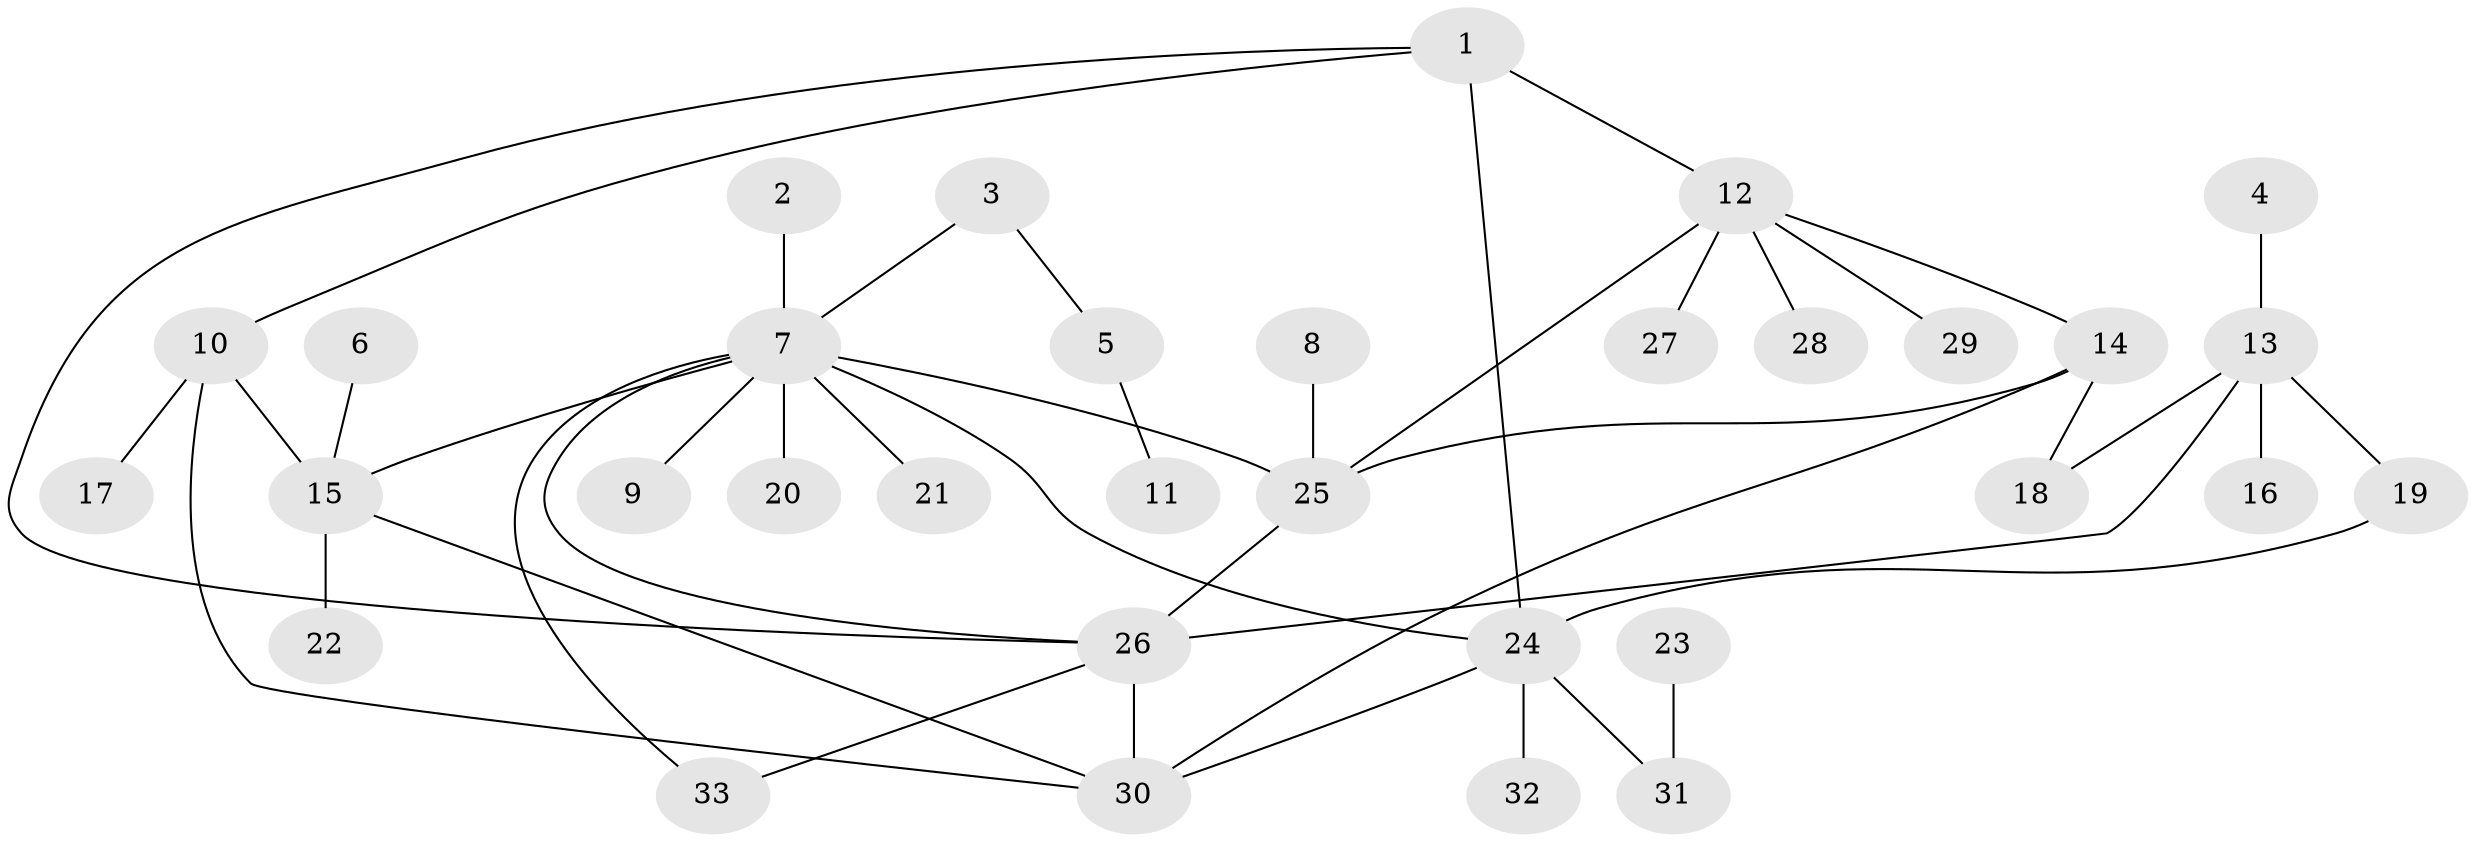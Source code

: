 // original degree distribution, {3: 0.046153846153846156, 8: 0.046153846153846156, 4: 0.07692307692307693, 5: 0.015384615384615385, 7: 0.03076923076923077, 6: 0.046153846153846156, 2: 0.12307692307692308, 13: 0.015384615384615385, 1: 0.6}
// Generated by graph-tools (version 1.1) at 2025/02/03/09/25 03:02:37]
// undirected, 33 vertices, 44 edges
graph export_dot {
graph [start="1"]
  node [color=gray90,style=filled];
  1;
  2;
  3;
  4;
  5;
  6;
  7;
  8;
  9;
  10;
  11;
  12;
  13;
  14;
  15;
  16;
  17;
  18;
  19;
  20;
  21;
  22;
  23;
  24;
  25;
  26;
  27;
  28;
  29;
  30;
  31;
  32;
  33;
  1 -- 10 [weight=1.0];
  1 -- 12 [weight=1.0];
  1 -- 24 [weight=2.0];
  1 -- 26 [weight=1.0];
  2 -- 7 [weight=2.0];
  3 -- 5 [weight=1.0];
  3 -- 7 [weight=1.0];
  4 -- 13 [weight=1.0];
  5 -- 11 [weight=1.0];
  6 -- 15 [weight=1.0];
  7 -- 9 [weight=1.0];
  7 -- 15 [weight=1.0];
  7 -- 20 [weight=1.0];
  7 -- 21 [weight=1.0];
  7 -- 24 [weight=1.0];
  7 -- 25 [weight=1.0];
  7 -- 26 [weight=1.0];
  7 -- 33 [weight=1.0];
  8 -- 25 [weight=1.0];
  10 -- 15 [weight=1.0];
  10 -- 17 [weight=1.0];
  10 -- 30 [weight=1.0];
  12 -- 14 [weight=1.0];
  12 -- 25 [weight=1.0];
  12 -- 27 [weight=1.0];
  12 -- 28 [weight=1.0];
  12 -- 29 [weight=1.0];
  13 -- 16 [weight=1.0];
  13 -- 18 [weight=1.0];
  13 -- 19 [weight=1.0];
  13 -- 26 [weight=2.0];
  14 -- 18 [weight=1.0];
  14 -- 25 [weight=1.0];
  14 -- 30 [weight=1.0];
  15 -- 22 [weight=1.0];
  15 -- 30 [weight=1.0];
  19 -- 24 [weight=1.0];
  23 -- 31 [weight=1.0];
  24 -- 30 [weight=1.0];
  24 -- 31 [weight=1.0];
  24 -- 32 [weight=1.0];
  25 -- 26 [weight=1.0];
  26 -- 30 [weight=1.0];
  26 -- 33 [weight=1.0];
}
